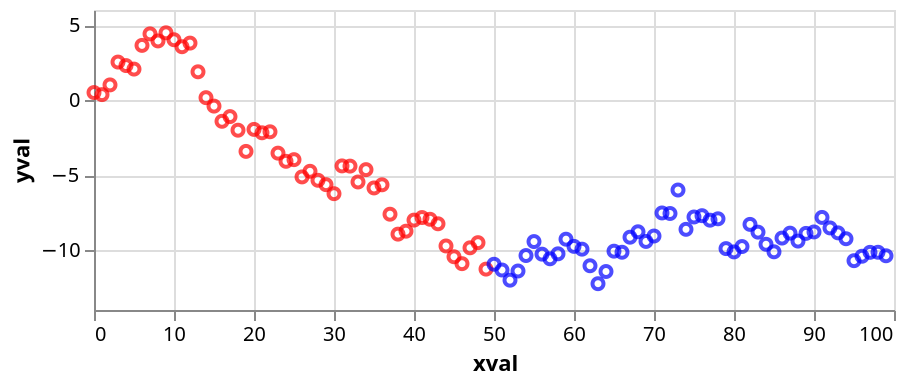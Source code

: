 {
  "config": { "view": { "continuousWidth": 400, "continuousHeight": 150 } },
  "data": { "name": "data-45472a6b49c2114088f578a20dfd0fdb" },
  "mark": "point",
  "encoding": {
    "color": {
      "condition": {
        "value": "red",
        "test": "(datum.xval < SelectorName.cutoff)"
      },
      "value": "blue"
    },
    "x": { "type": "quantitative", "field": "xval" },
    "y": { "type": "quantitative", "field": "yval" }
  },
  "selection": {
    "SelectorName": {
      "type": "single",
      "fields": ["cutoff"],
      "bind": {
        "input": "range",
        "max": 100,
        "min": 0,
        "name": "cutoff:",
        "step": 1
      },
      "init": { "cutoff": 50 }
    }
  },
  "$schema": "https://vega.github.io/schema/vega-lite/v4.0.0.json",
  "datasets": {
    "data-45472a6b49c2114088f578a20dfd0fdb": [
      { "xval": 0, "yval": 0.4967141530112327 },
      { "xval": 1, "yval": 0.358449851840048 },
      { "xval": 2, "yval": 1.0061383899407406 },
      { "xval": 3, "yval": 2.5291682463487657 },
      { "xval": 4, "yval": 2.2950148716254297 },
      { "xval": 5, "yval": 2.060877914676249 },
      { "xval": 6, "yval": 3.6400907301836405 },
      { "xval": 7, "yval": 4.407525459336549 },
      { "xval": 8, "yval": 3.938051073401597 },
      { "xval": 9, "yval": 4.4806111169875615 },
      { "xval": 10, "yval": 4.017193424175099 },
      { "xval": 11, "yval": 3.5514636706048424 },
      { "xval": 12, "yval": 3.7934259421708765 },
      { "xval": 13, "yval": 1.8801456975130786 },
      { "xval": 14, "yval": 0.15522786500004582 },
      { "xval": 15, "yval": -0.4070596642409269 },
      { "xval": 16, "yval": -1.4198907845753506 },
      { "xval": 17, "yval": -1.1056434519800766 },
      { "xval": 18, "yval": -2.0136675275012874 },
      { "xval": 19, "yval": -3.4259712288365787 },
      { "xval": 20, "yval": -1.9603224599150246 },
      { "xval": 21, "yval": -2.1860987604015603 },
      { "xval": 22, "yval": -2.1185705557136365 },
      { "xval": 23, "yval": -3.5433187419270933 },
      { "xval": 24, "yval": -4.087701466452276 },
      { "xval": 25, "yval": -3.9767788767424097 },
      { "xval": 26, "yval": -5.127772454164712 },
      { "xval": 27, "yval": -4.75207443581904 },
      { "xval": 28, "yval": -5.352713125737845 },
      { "xval": 29, "yval": -5.644406875531121 },
      { "xval": 30, "yval": -6.2461134877605184 },
      { "xval": 31, "yval": -4.3938353032515804 },
      { "xval": 32, "yval": -4.407332527989515 },
      { "xval": 33, "yval": -5.4650434569454145 },
      { "xval": 34, "yval": -4.642498544842225 },
      { "xval": 35, "yval": -5.863342194813248 },
      { "xval": 36, "yval": -5.654478599808492 },
      { "xval": 37, "yval": -7.614148723688268 },
      { "xval": 38, "yval": -8.942334772586698 },
      { "xval": 39, "yval": -8.745473536717574 },
      { "xval": 40, "yval": -8.007006956722163 },
      { "xval": 41, "yval": -7.835638675532193 },
      { "xval": 42, "yval": -7.951286957920433 },
      { "xval": 43, "yval": -8.252390653509723 },
      { "xval": 44, "yval": -9.73091264387715 },
      { "xval": 45, "yval": -10.450756852271859 },
      { "xval": 46, "yval": -10.911395623231646 },
      { "xval": 47, "yval": -9.854273397012731 },
      { "xval": 48, "yval": -9.51065510744427 },
      { "xval": 49, "yval": -11.273695262807005 },
      { "xval": 50, "yval": -10.94961129341221 },
      { "xval": 51, "yval": -11.334693573828526 },
      { "xval": 52, "yval": -12.011615574134485 },
      { "xval": 53, "yval": -11.399939285293616 },
      { "xval": 54, "yval": -10.368939762797666 },
      { "xval": 55, "yval": -9.437659643681467 },
      { "xval": 56, "yval": -10.276877166904105 },
      { "xval": 57, "yval": -10.58608954275532 },
      { "xval": 58, "yval": -10.254826111351756 },
      { "xval": 59, "yval": -9.279280984229397 },
      { "xval": 60, "yval": -9.758455222074687 },
      { "xval": 61, "yval": -9.944114198738504 },
      { "xval": 62, "yval": -11.050449172744532 },
      { "xval": 63, "yval": -12.246655796825202 },
      { "xval": 64, "yval": -11.434129974431004 },
      { "xval": 65, "yval": -10.07788994586018 },
      { "xval": 66, "yval": -10.149900067440514 },
      { "xval": 67, "yval": -9.14636716954849 },
      { "xval": 68, "yval": -8.784731144500856 },
      { "xval": 69, "yval": -9.42985089910598 },
      { "xval": 70, "yval": -9.068455293597568 },
      { "xval": 71, "yval": -7.5304187271315985 },
      { "xval": 72, "yval": -7.56624476624155 },
      { "xval": 73, "yval": -6.001601110427544 },
      { "xval": 74, "yval": -8.621346214517288 },
      { "xval": 75, "yval": -7.799443710142064 },
      { "xval": 76, "yval": -7.712396641903894 },
      { "xval": 77, "yval": -8.011403992369761 },
      { "xval": 78, "yval": -7.919643215834259 },
      { "xval": 79, "yval": -9.907212130435152 },
      { "xval": 80, "yval": -10.126884018272664 },
      { "xval": 81, "yval": -9.769771446760917 },
      { "xval": 82, "yval": -8.2918774020194 },
      { "xval": 83, "yval": -8.810147620293048 },
      { "xval": 84, "yval": -9.618641223186236 },
      { "xval": 85, "yval": -10.120398266770772 },
      { "xval": 86, "yval": -9.204996149068698 },
      { "xval": 87, "yval": -8.876245039409014 },
      { "xval": 88, "yval": -9.406005243176052 },
      { "xval": 89, "yval": -8.892737810062696 },
      { "xval": 90, "yval": -8.795660260714657 },
      { "xval": 91, "yval": -7.827015270181768 },
      { "xval": 92, "yval": -8.529068364059121 },
      { "xval": 93, "yval": -8.85673051065689 },
      { "xval": 94, "yval": -9.248838663789048 },
      { "xval": 95, "yval": -10.712353611921166 },
      { "xval": 96, "yval": -10.41623333485659 },
      { "xval": 97, "yval": -10.1551780626767 },
      { "xval": 98, "yval": -10.15006460603424 },
      { "xval": 99, "yval": -10.384651739409387 }
    ]
  }
}
